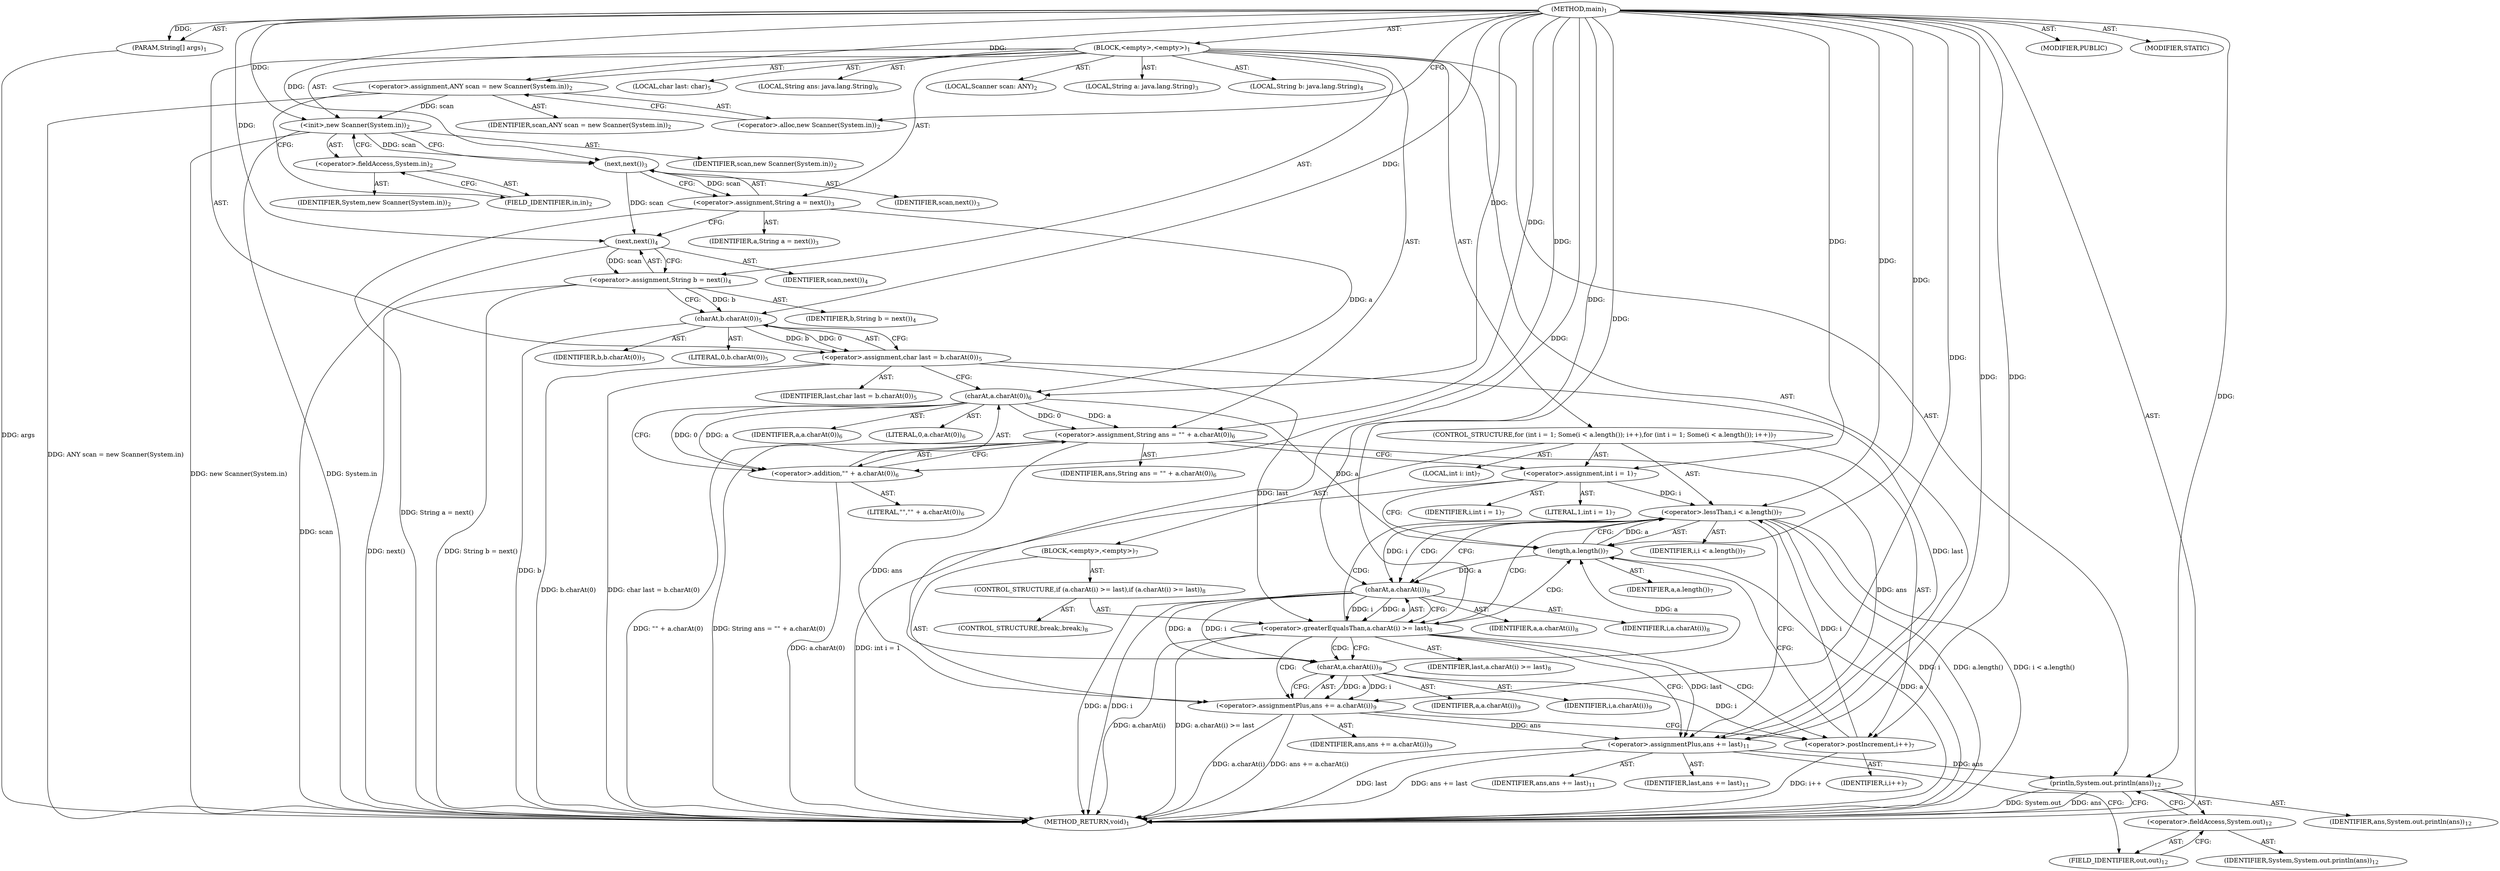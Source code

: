 digraph "main" {  
"19" [label = <(METHOD,main)<SUB>1</SUB>> ]
"20" [label = <(PARAM,String[] args)<SUB>1</SUB>> ]
"21" [label = <(BLOCK,&lt;empty&gt;,&lt;empty&gt;)<SUB>1</SUB>> ]
"4" [label = <(LOCAL,Scanner scan: ANY)<SUB>2</SUB>> ]
"22" [label = <(&lt;operator&gt;.assignment,ANY scan = new Scanner(System.in))<SUB>2</SUB>> ]
"23" [label = <(IDENTIFIER,scan,ANY scan = new Scanner(System.in))<SUB>2</SUB>> ]
"24" [label = <(&lt;operator&gt;.alloc,new Scanner(System.in))<SUB>2</SUB>> ]
"25" [label = <(&lt;init&gt;,new Scanner(System.in))<SUB>2</SUB>> ]
"3" [label = <(IDENTIFIER,scan,new Scanner(System.in))<SUB>2</SUB>> ]
"26" [label = <(&lt;operator&gt;.fieldAccess,System.in)<SUB>2</SUB>> ]
"27" [label = <(IDENTIFIER,System,new Scanner(System.in))<SUB>2</SUB>> ]
"28" [label = <(FIELD_IDENTIFIER,in,in)<SUB>2</SUB>> ]
"29" [label = <(LOCAL,String a: java.lang.String)<SUB>3</SUB>> ]
"30" [label = <(&lt;operator&gt;.assignment,String a = next())<SUB>3</SUB>> ]
"31" [label = <(IDENTIFIER,a,String a = next())<SUB>3</SUB>> ]
"32" [label = <(next,next())<SUB>3</SUB>> ]
"33" [label = <(IDENTIFIER,scan,next())<SUB>3</SUB>> ]
"34" [label = <(LOCAL,String b: java.lang.String)<SUB>4</SUB>> ]
"35" [label = <(&lt;operator&gt;.assignment,String b = next())<SUB>4</SUB>> ]
"36" [label = <(IDENTIFIER,b,String b = next())<SUB>4</SUB>> ]
"37" [label = <(next,next())<SUB>4</SUB>> ]
"38" [label = <(IDENTIFIER,scan,next())<SUB>4</SUB>> ]
"39" [label = <(LOCAL,char last: char)<SUB>5</SUB>> ]
"40" [label = <(&lt;operator&gt;.assignment,char last = b.charAt(0))<SUB>5</SUB>> ]
"41" [label = <(IDENTIFIER,last,char last = b.charAt(0))<SUB>5</SUB>> ]
"42" [label = <(charAt,b.charAt(0))<SUB>5</SUB>> ]
"43" [label = <(IDENTIFIER,b,b.charAt(0))<SUB>5</SUB>> ]
"44" [label = <(LITERAL,0,b.charAt(0))<SUB>5</SUB>> ]
"45" [label = <(LOCAL,String ans: java.lang.String)<SUB>6</SUB>> ]
"46" [label = <(&lt;operator&gt;.assignment,String ans = &quot;&quot; + a.charAt(0))<SUB>6</SUB>> ]
"47" [label = <(IDENTIFIER,ans,String ans = &quot;&quot; + a.charAt(0))<SUB>6</SUB>> ]
"48" [label = <(&lt;operator&gt;.addition,&quot;&quot; + a.charAt(0))<SUB>6</SUB>> ]
"49" [label = <(LITERAL,&quot;&quot;,&quot;&quot; + a.charAt(0))<SUB>6</SUB>> ]
"50" [label = <(charAt,a.charAt(0))<SUB>6</SUB>> ]
"51" [label = <(IDENTIFIER,a,a.charAt(0))<SUB>6</SUB>> ]
"52" [label = <(LITERAL,0,a.charAt(0))<SUB>6</SUB>> ]
"53" [label = <(CONTROL_STRUCTURE,for (int i = 1; Some(i &lt; a.length()); i++),for (int i = 1; Some(i &lt; a.length()); i++))<SUB>7</SUB>> ]
"54" [label = <(LOCAL,int i: int)<SUB>7</SUB>> ]
"55" [label = <(&lt;operator&gt;.assignment,int i = 1)<SUB>7</SUB>> ]
"56" [label = <(IDENTIFIER,i,int i = 1)<SUB>7</SUB>> ]
"57" [label = <(LITERAL,1,int i = 1)<SUB>7</SUB>> ]
"58" [label = <(&lt;operator&gt;.lessThan,i &lt; a.length())<SUB>7</SUB>> ]
"59" [label = <(IDENTIFIER,i,i &lt; a.length())<SUB>7</SUB>> ]
"60" [label = <(length,a.length())<SUB>7</SUB>> ]
"61" [label = <(IDENTIFIER,a,a.length())<SUB>7</SUB>> ]
"62" [label = <(&lt;operator&gt;.postIncrement,i++)<SUB>7</SUB>> ]
"63" [label = <(IDENTIFIER,i,i++)<SUB>7</SUB>> ]
"64" [label = <(BLOCK,&lt;empty&gt;,&lt;empty&gt;)<SUB>7</SUB>> ]
"65" [label = <(CONTROL_STRUCTURE,if (a.charAt(i) &gt;= last),if (a.charAt(i) &gt;= last))<SUB>8</SUB>> ]
"66" [label = <(&lt;operator&gt;.greaterEqualsThan,a.charAt(i) &gt;= last)<SUB>8</SUB>> ]
"67" [label = <(charAt,a.charAt(i))<SUB>8</SUB>> ]
"68" [label = <(IDENTIFIER,a,a.charAt(i))<SUB>8</SUB>> ]
"69" [label = <(IDENTIFIER,i,a.charAt(i))<SUB>8</SUB>> ]
"70" [label = <(IDENTIFIER,last,a.charAt(i) &gt;= last)<SUB>8</SUB>> ]
"71" [label = <(CONTROL_STRUCTURE,break;,break;)<SUB>8</SUB>> ]
"72" [label = <(&lt;operator&gt;.assignmentPlus,ans += a.charAt(i))<SUB>9</SUB>> ]
"73" [label = <(IDENTIFIER,ans,ans += a.charAt(i))<SUB>9</SUB>> ]
"74" [label = <(charAt,a.charAt(i))<SUB>9</SUB>> ]
"75" [label = <(IDENTIFIER,a,a.charAt(i))<SUB>9</SUB>> ]
"76" [label = <(IDENTIFIER,i,a.charAt(i))<SUB>9</SUB>> ]
"77" [label = <(&lt;operator&gt;.assignmentPlus,ans += last)<SUB>11</SUB>> ]
"78" [label = <(IDENTIFIER,ans,ans += last)<SUB>11</SUB>> ]
"79" [label = <(IDENTIFIER,last,ans += last)<SUB>11</SUB>> ]
"80" [label = <(println,System.out.println(ans))<SUB>12</SUB>> ]
"81" [label = <(&lt;operator&gt;.fieldAccess,System.out)<SUB>12</SUB>> ]
"82" [label = <(IDENTIFIER,System,System.out.println(ans))<SUB>12</SUB>> ]
"83" [label = <(FIELD_IDENTIFIER,out,out)<SUB>12</SUB>> ]
"84" [label = <(IDENTIFIER,ans,System.out.println(ans))<SUB>12</SUB>> ]
"85" [label = <(MODIFIER,PUBLIC)> ]
"86" [label = <(MODIFIER,STATIC)> ]
"87" [label = <(METHOD_RETURN,void)<SUB>1</SUB>> ]
  "19" -> "20"  [ label = "AST: "] 
  "19" -> "21"  [ label = "AST: "] 
  "19" -> "85"  [ label = "AST: "] 
  "19" -> "86"  [ label = "AST: "] 
  "19" -> "87"  [ label = "AST: "] 
  "21" -> "4"  [ label = "AST: "] 
  "21" -> "22"  [ label = "AST: "] 
  "21" -> "25"  [ label = "AST: "] 
  "21" -> "29"  [ label = "AST: "] 
  "21" -> "30"  [ label = "AST: "] 
  "21" -> "34"  [ label = "AST: "] 
  "21" -> "35"  [ label = "AST: "] 
  "21" -> "39"  [ label = "AST: "] 
  "21" -> "40"  [ label = "AST: "] 
  "21" -> "45"  [ label = "AST: "] 
  "21" -> "46"  [ label = "AST: "] 
  "21" -> "53"  [ label = "AST: "] 
  "21" -> "77"  [ label = "AST: "] 
  "21" -> "80"  [ label = "AST: "] 
  "22" -> "23"  [ label = "AST: "] 
  "22" -> "24"  [ label = "AST: "] 
  "25" -> "3"  [ label = "AST: "] 
  "25" -> "26"  [ label = "AST: "] 
  "26" -> "27"  [ label = "AST: "] 
  "26" -> "28"  [ label = "AST: "] 
  "30" -> "31"  [ label = "AST: "] 
  "30" -> "32"  [ label = "AST: "] 
  "32" -> "33"  [ label = "AST: "] 
  "35" -> "36"  [ label = "AST: "] 
  "35" -> "37"  [ label = "AST: "] 
  "37" -> "38"  [ label = "AST: "] 
  "40" -> "41"  [ label = "AST: "] 
  "40" -> "42"  [ label = "AST: "] 
  "42" -> "43"  [ label = "AST: "] 
  "42" -> "44"  [ label = "AST: "] 
  "46" -> "47"  [ label = "AST: "] 
  "46" -> "48"  [ label = "AST: "] 
  "48" -> "49"  [ label = "AST: "] 
  "48" -> "50"  [ label = "AST: "] 
  "50" -> "51"  [ label = "AST: "] 
  "50" -> "52"  [ label = "AST: "] 
  "53" -> "54"  [ label = "AST: "] 
  "53" -> "55"  [ label = "AST: "] 
  "53" -> "58"  [ label = "AST: "] 
  "53" -> "62"  [ label = "AST: "] 
  "53" -> "64"  [ label = "AST: "] 
  "55" -> "56"  [ label = "AST: "] 
  "55" -> "57"  [ label = "AST: "] 
  "58" -> "59"  [ label = "AST: "] 
  "58" -> "60"  [ label = "AST: "] 
  "60" -> "61"  [ label = "AST: "] 
  "62" -> "63"  [ label = "AST: "] 
  "64" -> "65"  [ label = "AST: "] 
  "64" -> "72"  [ label = "AST: "] 
  "65" -> "66"  [ label = "AST: "] 
  "65" -> "71"  [ label = "AST: "] 
  "66" -> "67"  [ label = "AST: "] 
  "66" -> "70"  [ label = "AST: "] 
  "67" -> "68"  [ label = "AST: "] 
  "67" -> "69"  [ label = "AST: "] 
  "72" -> "73"  [ label = "AST: "] 
  "72" -> "74"  [ label = "AST: "] 
  "74" -> "75"  [ label = "AST: "] 
  "74" -> "76"  [ label = "AST: "] 
  "77" -> "78"  [ label = "AST: "] 
  "77" -> "79"  [ label = "AST: "] 
  "80" -> "81"  [ label = "AST: "] 
  "80" -> "84"  [ label = "AST: "] 
  "81" -> "82"  [ label = "AST: "] 
  "81" -> "83"  [ label = "AST: "] 
  "22" -> "28"  [ label = "CFG: "] 
  "25" -> "32"  [ label = "CFG: "] 
  "30" -> "37"  [ label = "CFG: "] 
  "35" -> "42"  [ label = "CFG: "] 
  "40" -> "50"  [ label = "CFG: "] 
  "46" -> "55"  [ label = "CFG: "] 
  "77" -> "83"  [ label = "CFG: "] 
  "80" -> "87"  [ label = "CFG: "] 
  "24" -> "22"  [ label = "CFG: "] 
  "26" -> "25"  [ label = "CFG: "] 
  "32" -> "30"  [ label = "CFG: "] 
  "37" -> "35"  [ label = "CFG: "] 
  "42" -> "40"  [ label = "CFG: "] 
  "48" -> "46"  [ label = "CFG: "] 
  "55" -> "60"  [ label = "CFG: "] 
  "58" -> "67"  [ label = "CFG: "] 
  "58" -> "77"  [ label = "CFG: "] 
  "62" -> "60"  [ label = "CFG: "] 
  "81" -> "80"  [ label = "CFG: "] 
  "28" -> "26"  [ label = "CFG: "] 
  "50" -> "48"  [ label = "CFG: "] 
  "60" -> "58"  [ label = "CFG: "] 
  "72" -> "62"  [ label = "CFG: "] 
  "83" -> "81"  [ label = "CFG: "] 
  "66" -> "77"  [ label = "CFG: "] 
  "66" -> "74"  [ label = "CFG: "] 
  "74" -> "72"  [ label = "CFG: "] 
  "67" -> "66"  [ label = "CFG: "] 
  "19" -> "24"  [ label = "CFG: "] 
  "20" -> "87"  [ label = "DDG: args"] 
  "22" -> "87"  [ label = "DDG: ANY scan = new Scanner(System.in)"] 
  "25" -> "87"  [ label = "DDG: System.in"] 
  "25" -> "87"  [ label = "DDG: new Scanner(System.in)"] 
  "30" -> "87"  [ label = "DDG: String a = next()"] 
  "37" -> "87"  [ label = "DDG: scan"] 
  "35" -> "87"  [ label = "DDG: next()"] 
  "35" -> "87"  [ label = "DDG: String b = next()"] 
  "42" -> "87"  [ label = "DDG: b"] 
  "40" -> "87"  [ label = "DDG: b.charAt(0)"] 
  "40" -> "87"  [ label = "DDG: char last = b.charAt(0)"] 
  "48" -> "87"  [ label = "DDG: a.charAt(0)"] 
  "46" -> "87"  [ label = "DDG: &quot;&quot; + a.charAt(0)"] 
  "46" -> "87"  [ label = "DDG: String ans = &quot;&quot; + a.charAt(0)"] 
  "55" -> "87"  [ label = "DDG: int i = 1"] 
  "58" -> "87"  [ label = "DDG: i"] 
  "60" -> "87"  [ label = "DDG: a"] 
  "58" -> "87"  [ label = "DDG: a.length()"] 
  "58" -> "87"  [ label = "DDG: i &lt; a.length()"] 
  "67" -> "87"  [ label = "DDG: a"] 
  "67" -> "87"  [ label = "DDG: i"] 
  "66" -> "87"  [ label = "DDG: a.charAt(i)"] 
  "66" -> "87"  [ label = "DDG: a.charAt(i) &gt;= last"] 
  "72" -> "87"  [ label = "DDG: a.charAt(i)"] 
  "72" -> "87"  [ label = "DDG: ans += a.charAt(i)"] 
  "62" -> "87"  [ label = "DDG: i++"] 
  "77" -> "87"  [ label = "DDG: last"] 
  "77" -> "87"  [ label = "DDG: ans += last"] 
  "80" -> "87"  [ label = "DDG: System.out"] 
  "80" -> "87"  [ label = "DDG: ans"] 
  "19" -> "20"  [ label = "DDG: "] 
  "19" -> "22"  [ label = "DDG: "] 
  "32" -> "30"  [ label = "DDG: scan"] 
  "37" -> "35"  [ label = "DDG: scan"] 
  "42" -> "40"  [ label = "DDG: b"] 
  "42" -> "40"  [ label = "DDG: 0"] 
  "19" -> "46"  [ label = "DDG: "] 
  "50" -> "46"  [ label = "DDG: a"] 
  "50" -> "46"  [ label = "DDG: 0"] 
  "40" -> "77"  [ label = "DDG: last"] 
  "66" -> "77"  [ label = "DDG: last"] 
  "19" -> "77"  [ label = "DDG: "] 
  "22" -> "25"  [ label = "DDG: scan"] 
  "19" -> "25"  [ label = "DDG: "] 
  "19" -> "55"  [ label = "DDG: "] 
  "46" -> "77"  [ label = "DDG: ans"] 
  "72" -> "77"  [ label = "DDG: ans"] 
  "77" -> "80"  [ label = "DDG: ans"] 
  "19" -> "80"  [ label = "DDG: "] 
  "25" -> "32"  [ label = "DDG: scan"] 
  "19" -> "32"  [ label = "DDG: "] 
  "32" -> "37"  [ label = "DDG: scan"] 
  "19" -> "37"  [ label = "DDG: "] 
  "35" -> "42"  [ label = "DDG: b"] 
  "19" -> "42"  [ label = "DDG: "] 
  "19" -> "48"  [ label = "DDG: "] 
  "50" -> "48"  [ label = "DDG: a"] 
  "50" -> "48"  [ label = "DDG: 0"] 
  "55" -> "58"  [ label = "DDG: i"] 
  "62" -> "58"  [ label = "DDG: i"] 
  "19" -> "58"  [ label = "DDG: "] 
  "60" -> "58"  [ label = "DDG: a"] 
  "74" -> "62"  [ label = "DDG: i"] 
  "19" -> "62"  [ label = "DDG: "] 
  "74" -> "72"  [ label = "DDG: a"] 
  "74" -> "72"  [ label = "DDG: i"] 
  "30" -> "50"  [ label = "DDG: a"] 
  "19" -> "50"  [ label = "DDG: "] 
  "50" -> "60"  [ label = "DDG: a"] 
  "74" -> "60"  [ label = "DDG: a"] 
  "19" -> "60"  [ label = "DDG: "] 
  "46" -> "72"  [ label = "DDG: ans"] 
  "19" -> "72"  [ label = "DDG: "] 
  "67" -> "66"  [ label = "DDG: a"] 
  "67" -> "66"  [ label = "DDG: i"] 
  "40" -> "66"  [ label = "DDG: last"] 
  "19" -> "66"  [ label = "DDG: "] 
  "67" -> "74"  [ label = "DDG: a"] 
  "19" -> "74"  [ label = "DDG: "] 
  "67" -> "74"  [ label = "DDG: i"] 
  "60" -> "67"  [ label = "DDG: a"] 
  "19" -> "67"  [ label = "DDG: "] 
  "58" -> "67"  [ label = "DDG: i"] 
  "58" -> "66"  [ label = "CDG: "] 
  "58" -> "67"  [ label = "CDG: "] 
  "66" -> "58"  [ label = "CDG: "] 
  "66" -> "60"  [ label = "CDG: "] 
  "66" -> "72"  [ label = "CDG: "] 
  "66" -> "74"  [ label = "CDG: "] 
  "66" -> "62"  [ label = "CDG: "] 
}
